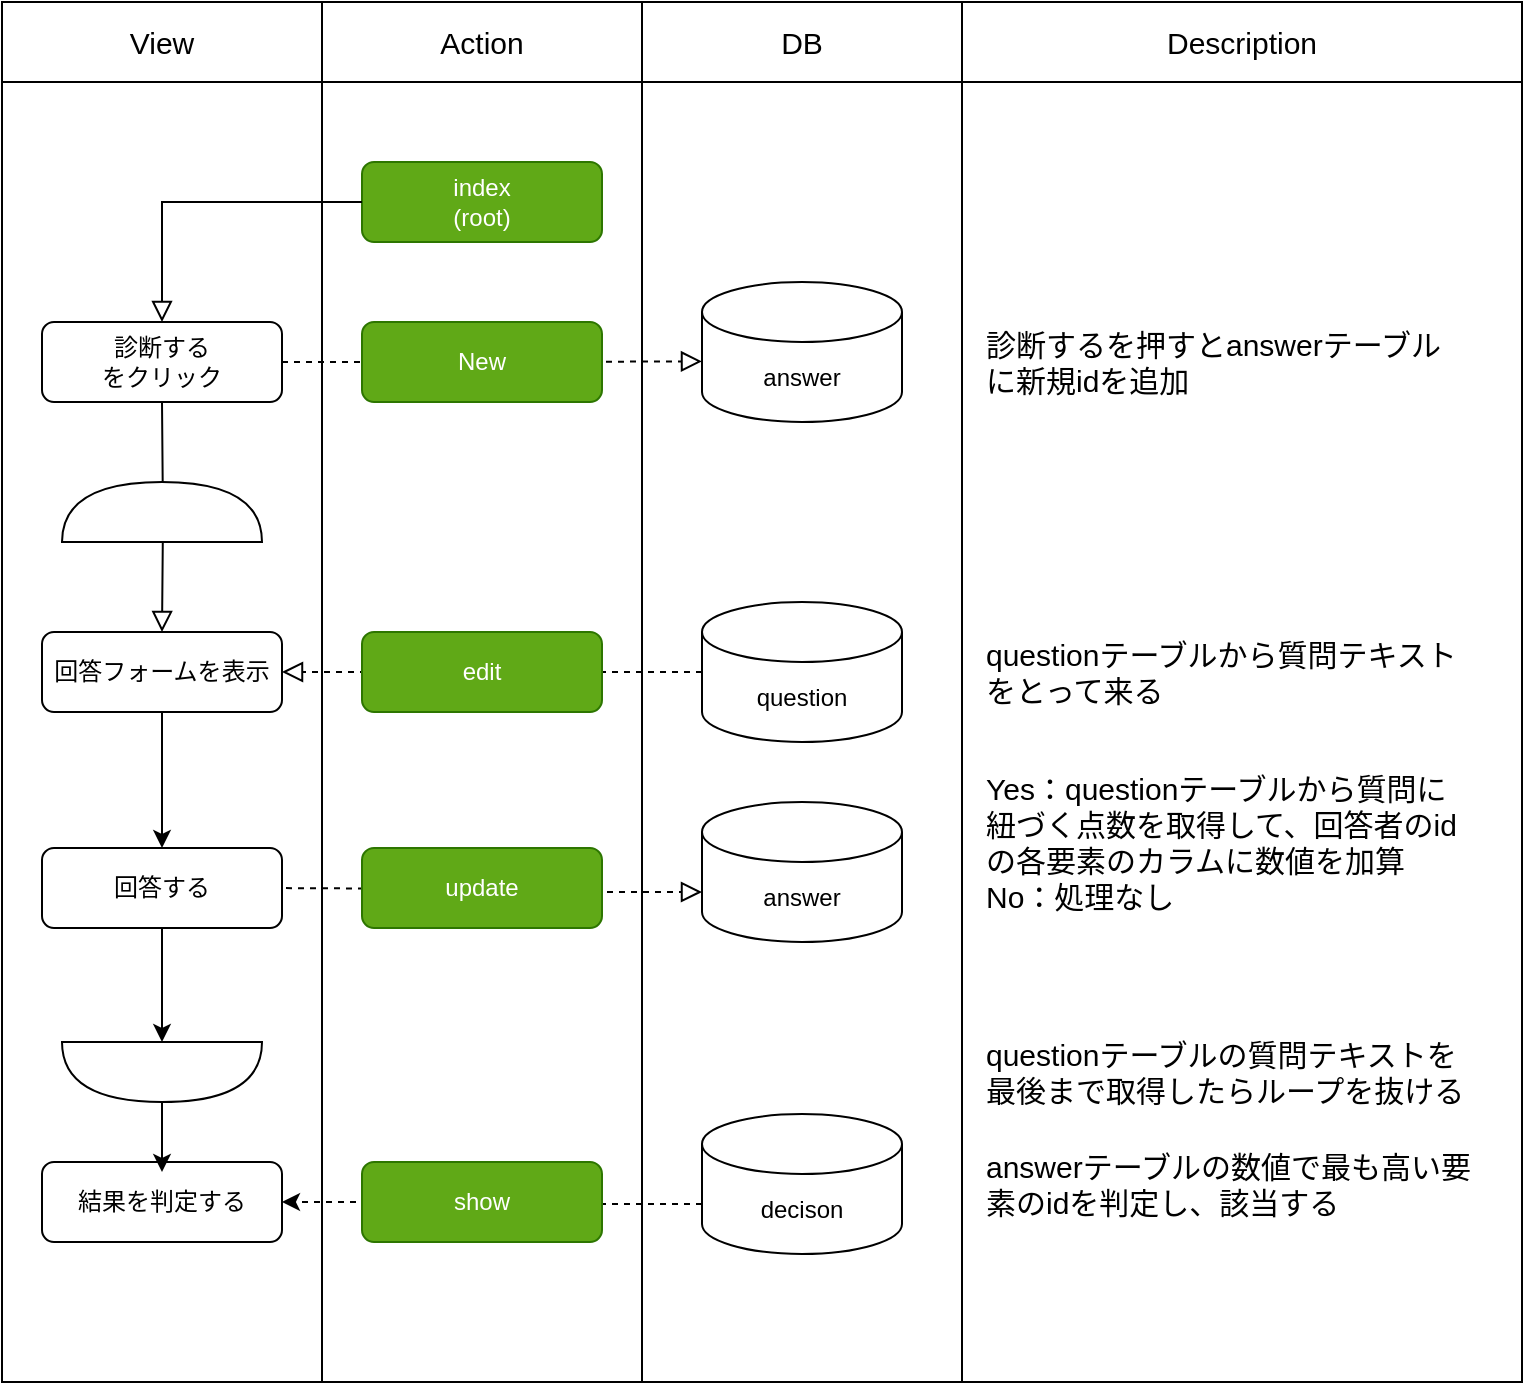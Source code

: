 <mxfile>
    <diagram id="FgsNhrT_MA_IG009KPKZ" name="フロー図">
        <mxGraphModel dx="1136" dy="1725" grid="1" gridSize="10" guides="1" tooltips="1" connect="1" arrows="1" fold="1" page="1" pageScale="1" pageWidth="827" pageHeight="1169" math="0" shadow="0">
            <root>
                <mxCell id="0"/>
                <mxCell id="1" parent="0"/>
                <mxCell id="50" value="" style="rounded=0;whiteSpace=wrap;html=1;" parent="1" vertex="1">
                    <mxGeometry x="320" y="-100" width="160" height="650" as="geometry"/>
                </mxCell>
                <mxCell id="51" value="DB" style="rounded=0;whiteSpace=wrap;html=1;fontSize=15;fontStyle=0;strokeWidth=1;" parent="1" vertex="1">
                    <mxGeometry x="320" y="-140" width="160" height="40" as="geometry"/>
                </mxCell>
                <mxCell id="48" value="" style="rounded=0;whiteSpace=wrap;html=1;" parent="1" vertex="1">
                    <mxGeometry x="160" y="-100" width="160" height="650" as="geometry"/>
                </mxCell>
                <mxCell id="49" value="Action" style="rounded=0;whiteSpace=wrap;html=1;fontSize=15;fontStyle=0;strokeWidth=1;" parent="1" vertex="1">
                    <mxGeometry x="160" y="-140" width="160" height="40" as="geometry"/>
                </mxCell>
                <mxCell id="46" value="" style="rounded=0;whiteSpace=wrap;html=1;" parent="1" vertex="1">
                    <mxGeometry y="-100" width="160" height="650" as="geometry"/>
                </mxCell>
                <mxCell id="4" value="診断する&lt;br&gt;をクリック" style="rounded=1;whiteSpace=wrap;html=1;fontSize=12;glass=0;strokeWidth=1;shadow=0;" parent="1" vertex="1">
                    <mxGeometry x="20" y="20" width="120" height="40" as="geometry"/>
                </mxCell>
                <mxCell id="18" value="index&lt;br&gt;(root)" style="rounded=1;whiteSpace=wrap;html=1;fontSize=12;glass=0;strokeWidth=1;shadow=0;fillColor=#60a917;strokeColor=#2D7600;fontColor=#ffffff;" parent="1" vertex="1">
                    <mxGeometry x="180" y="-60" width="120" height="40" as="geometry"/>
                </mxCell>
                <mxCell id="19" value="" style="rounded=0;html=1;jettySize=auto;orthogonalLoop=1;fontSize=11;endArrow=block;endFill=0;endSize=8;strokeWidth=1;shadow=0;labelBackgroundColor=none;edgeStyle=orthogonalEdgeStyle;entryX=0.5;entryY=0;entryDx=0;entryDy=0;exitX=0;exitY=0.5;exitDx=0;exitDy=0;" parent="1" source="18" target="4" edge="1">
                    <mxGeometry relative="1" as="geometry">
                        <mxPoint x="150" y="50" as="sourcePoint"/>
                        <mxPoint x="390" y="50" as="targetPoint"/>
                    </mxGeometry>
                </mxCell>
                <mxCell id="20" value="回答フォームを表示" style="rounded=1;whiteSpace=wrap;html=1;fontSize=12;glass=0;strokeWidth=1;shadow=0;" parent="1" vertex="1">
                    <mxGeometry x="20" y="175" width="120" height="40" as="geometry"/>
                </mxCell>
                <mxCell id="24" value="answer" style="shape=cylinder3;whiteSpace=wrap;html=1;boundedLbl=1;backgroundOutline=1;size=15;" parent="1" vertex="1">
                    <mxGeometry x="350" width="100" height="70" as="geometry"/>
                </mxCell>
                <mxCell id="25" value="" style="endArrow=classic;html=1;exitX=0.5;exitY=1;exitDx=0;exitDy=0;entryX=0.5;entryY=0;entryDx=0;entryDy=0;" parent="1" source="20" target="80" edge="1">
                    <mxGeometry width="50" height="50" relative="1" as="geometry">
                        <mxPoint x="300" y="345" as="sourcePoint"/>
                        <mxPoint x="80" y="263" as="targetPoint"/>
                    </mxGeometry>
                </mxCell>
                <mxCell id="26" value="" style="rounded=0;html=1;jettySize=auto;orthogonalLoop=1;fontSize=11;endArrow=block;endFill=0;endSize=8;strokeWidth=1;shadow=0;labelBackgroundColor=none;edgeStyle=orthogonalEdgeStyle;exitX=1;exitY=0.5;exitDx=0;exitDy=0;entryX=0;entryY=0;entryDx=0;entryDy=45;entryPerimeter=0;dashed=1;" parent="1" target="27" edge="1">
                    <mxGeometry x="0.333" y="20" relative="1" as="geometry">
                        <mxPoint as="offset"/>
                        <mxPoint x="130" y="303" as="sourcePoint"/>
                        <mxPoint x="180" y="365" as="targetPoint"/>
                    </mxGeometry>
                </mxCell>
                <mxCell id="27" value="answer" style="shape=cylinder3;whiteSpace=wrap;html=1;boundedLbl=1;backgroundOutline=1;size=15;" parent="1" vertex="1">
                    <mxGeometry x="350" y="260" width="100" height="70" as="geometry"/>
                </mxCell>
                <mxCell id="31" value="" style="rounded=0;html=1;jettySize=auto;orthogonalLoop=1;fontSize=11;endArrow=block;endFill=0;endSize=8;strokeWidth=1;shadow=0;labelBackgroundColor=none;edgeStyle=orthogonalEdgeStyle;dashed=1;" parent="1" source="4" edge="1">
                    <mxGeometry x="0.2" y="20" relative="1" as="geometry">
                        <mxPoint as="offset"/>
                        <mxPoint x="300" y="39.71" as="sourcePoint"/>
                        <mxPoint x="350" y="39.71" as="targetPoint"/>
                    </mxGeometry>
                </mxCell>
                <mxCell id="40" value="結果を判定する" style="rounded=1;whiteSpace=wrap;html=1;fontSize=12;glass=0;strokeWidth=1;shadow=0;" parent="1" vertex="1">
                    <mxGeometry x="20" y="440" width="120" height="40" as="geometry"/>
                </mxCell>
                <mxCell id="55" style="edgeStyle=orthogonalEdgeStyle;rounded=0;orthogonalLoop=1;jettySize=auto;html=1;dashed=1;entryX=1;entryY=0.5;entryDx=0;entryDy=0;exitX=0;exitY=0;exitDx=0;exitDy=45;exitPerimeter=0;" parent="1" source="41" target="40" edge="1">
                    <mxGeometry relative="1" as="geometry">
                        <mxPoint x="400" y="790" as="targetPoint"/>
                    </mxGeometry>
                </mxCell>
                <mxCell id="41" value="decison" style="shape=cylinder3;whiteSpace=wrap;html=1;boundedLbl=1;backgroundOutline=1;size=15;" parent="1" vertex="1">
                    <mxGeometry x="350" y="416" width="100" height="70" as="geometry"/>
                </mxCell>
                <mxCell id="45" value="" style="rounded=0;html=1;jettySize=auto;orthogonalLoop=1;fontSize=11;endArrow=block;endFill=0;endSize=8;strokeWidth=1;shadow=0;labelBackgroundColor=none;edgeStyle=orthogonalEdgeStyle;" parent="1" target="20" edge="1">
                    <mxGeometry relative="1" as="geometry">
                        <mxPoint x="80" y="60" as="sourcePoint"/>
                        <mxPoint x="90" y="30" as="targetPoint"/>
                    </mxGeometry>
                </mxCell>
                <mxCell id="47" value="View" style="rounded=0;whiteSpace=wrap;html=1;fontSize=15;fontStyle=0;strokeWidth=1;" parent="1" vertex="1">
                    <mxGeometry y="-140" width="160" height="40" as="geometry"/>
                </mxCell>
                <mxCell id="53" value="question" style="shape=cylinder3;whiteSpace=wrap;html=1;boundedLbl=1;backgroundOutline=1;size=15;" parent="1" vertex="1">
                    <mxGeometry x="350" y="160" width="100" height="70" as="geometry"/>
                </mxCell>
                <mxCell id="54" value="" style="rounded=0;html=1;jettySize=auto;orthogonalLoop=1;fontSize=11;endArrow=block;endFill=0;endSize=8;strokeWidth=1;shadow=0;labelBackgroundColor=none;edgeStyle=orthogonalEdgeStyle;dashed=1;entryX=1;entryY=0.5;entryDx=0;entryDy=0;exitX=0;exitY=0.5;exitDx=0;exitDy=0;exitPerimeter=0;" parent="1" source="53" target="20" edge="1">
                    <mxGeometry x="0.2" y="20" relative="1" as="geometry">
                        <mxPoint as="offset"/>
                        <mxPoint x="140" y="275" as="sourcePoint"/>
                        <mxPoint x="350" y="274.71" as="targetPoint"/>
                    </mxGeometry>
                </mxCell>
                <mxCell id="17" value="New" style="rounded=1;whiteSpace=wrap;html=1;fontSize=12;glass=0;strokeWidth=1;shadow=0;fillColor=#60a917;strokeColor=#2D7600;fontColor=#ffffff;" parent="1" vertex="1">
                    <mxGeometry x="180" y="20" width="120" height="40" as="geometry"/>
                </mxCell>
                <mxCell id="23" value="update" style="rounded=1;whiteSpace=wrap;html=1;fontSize=12;glass=0;strokeWidth=1;shadow=0;fillColor=#60a917;strokeColor=#2D7600;fontColor=#ffffff;" parent="1" vertex="1">
                    <mxGeometry x="180" y="283" width="120" height="40" as="geometry"/>
                </mxCell>
                <mxCell id="57" value="" style="shape=or;whiteSpace=wrap;html=1;direction=north;" parent="1" vertex="1">
                    <mxGeometry x="30" y="100" width="100" height="30" as="geometry"/>
                </mxCell>
                <mxCell id="59" value="" style="shape=or;whiteSpace=wrap;html=1;direction=south;" parent="1" vertex="1">
                    <mxGeometry x="30" y="380" width="100" height="30" as="geometry"/>
                </mxCell>
                <mxCell id="60" value="" style="endArrow=classic;html=1;entryX=0;entryY=0.5;entryDx=0;entryDy=0;entryPerimeter=0;exitX=0.5;exitY=1;exitDx=0;exitDy=0;" parent="1" source="80" target="59" edge="1">
                    <mxGeometry width="50" height="50" relative="1" as="geometry">
                        <mxPoint x="80" y="343" as="sourcePoint"/>
                        <mxPoint x="90" y="273" as="targetPoint"/>
                    </mxGeometry>
                </mxCell>
                <mxCell id="61" value="" style="endArrow=classic;html=1;exitX=1;exitY=0.5;exitDx=0;exitDy=0;exitPerimeter=0;" parent="1" source="59" edge="1">
                    <mxGeometry width="50" height="50" relative="1" as="geometry">
                        <mxPoint x="90" y="353" as="sourcePoint"/>
                        <mxPoint x="80" y="445" as="targetPoint"/>
                    </mxGeometry>
                </mxCell>
                <mxCell id="68" value="" style="endArrow=classic;html=1;dashed=1;exitX=0.5;exitY=1;exitDx=0;exitDy=0;entryX=0.5;entryY=0;entryDx=0;entryDy=0;" parent="1" edge="1">
                    <mxGeometry width="50" height="50" relative="1" as="geometry">
                        <mxPoint x="640" y="425" as="sourcePoint"/>
                        <mxPoint x="720" y="380" as="targetPoint"/>
                    </mxGeometry>
                </mxCell>
                <mxCell id="77" value="show" style="rounded=1;whiteSpace=wrap;html=1;fontSize=12;glass=0;strokeWidth=1;shadow=0;fillColor=#60a917;strokeColor=#2D7600;fontColor=#ffffff;" parent="1" vertex="1">
                    <mxGeometry x="180" y="440" width="120" height="40" as="geometry"/>
                </mxCell>
                <mxCell id="78" value="" style="rounded=0;whiteSpace=wrap;html=1;" parent="1" vertex="1">
                    <mxGeometry x="480" y="-100" width="280" height="650" as="geometry"/>
                </mxCell>
                <mxCell id="79" value="Description" style="rounded=0;whiteSpace=wrap;html=1;fontSize=15;fontStyle=0;strokeWidth=1;" parent="1" vertex="1">
                    <mxGeometry x="480" y="-140" width="280" height="40" as="geometry"/>
                </mxCell>
                <mxCell id="80" value="回答する" style="rounded=1;whiteSpace=wrap;html=1;fontSize=12;glass=0;strokeWidth=1;shadow=0;" parent="1" vertex="1">
                    <mxGeometry x="20" y="283" width="120" height="40" as="geometry"/>
                </mxCell>
                <mxCell id="81" value="診断するを押すとanswerテーブルに新規idを追加" style="text;html=1;strokeColor=none;fillColor=none;align=left;verticalAlign=middle;whiteSpace=wrap;rounded=0;fontSize=15;" parent="1" vertex="1">
                    <mxGeometry x="490" y="30" width="240" height="20" as="geometry"/>
                </mxCell>
                <mxCell id="dSlCVYLaRVzT2mdmK4Ok-81" value="questionテーブルから質問テキストをとって来る" style="text;html=1;strokeColor=none;fillColor=none;align=left;verticalAlign=middle;whiteSpace=wrap;rounded=0;fontSize=15;" parent="1" vertex="1">
                    <mxGeometry x="490" y="185" width="240" height="20" as="geometry"/>
                </mxCell>
                <mxCell id="82" value="Yes：questionテーブルから質問に紐づく点数を取得して、回答者のidの各要素のカラムに数値を加算&lt;br&gt;No：処理なし" style="text;html=1;strokeColor=none;fillColor=none;align=left;verticalAlign=middle;whiteSpace=wrap;rounded=0;fontSize=15;" parent="1" vertex="1">
                    <mxGeometry x="490" y="270" width="240" height="20" as="geometry"/>
                </mxCell>
                <mxCell id="83" value="questionテーブルの質問テキストを最後まで取得したらループを抜ける" style="text;html=1;strokeColor=none;fillColor=none;align=left;verticalAlign=middle;whiteSpace=wrap;rounded=0;fontSize=15;" parent="1" vertex="1">
                    <mxGeometry x="490" y="385" width="250" height="20" as="geometry"/>
                </mxCell>
                <mxCell id="84" value="answerテーブルの数値で最も高い要素のidを判定し、該当する" style="text;html=1;strokeColor=none;fillColor=none;align=left;verticalAlign=middle;whiteSpace=wrap;rounded=0;fontSize=15;" parent="1" vertex="1">
                    <mxGeometry x="490" y="441" width="250" height="20" as="geometry"/>
                </mxCell>
                <mxCell id="85" value="edit" style="rounded=1;whiteSpace=wrap;html=1;fontSize=12;glass=0;strokeWidth=1;shadow=0;fillColor=#60a917;strokeColor=#2D7600;fontColor=#ffffff;" vertex="1" parent="1">
                    <mxGeometry x="180" y="175" width="120" height="40" as="geometry"/>
                </mxCell>
            </root>
        </mxGraphModel>
    </diagram>
    <diagram name="システム構成" id="_SMEU3nUzDGko8Cj6d6P">
        &#xa;        &#xa;&#xa;
        <mxGraphModel dx="2721" dy="1963" grid="1" gridSize="10" guides="1" tooltips="1" connect="1" arrows="1" fold="1" page="1" pageScale="1" pageWidth="827" pageHeight="1169" math="0" shadow="0">
            &#xa;            &#xa;&#xa;
            <root>
                &#xa;                &#xa;&#xa;
                <mxCell id="VF6lBvLrAg-qoQMBoFpq-0"/>
                &#xa;                &#xa;&#xa;
                <mxCell id="VF6lBvLrAg-qoQMBoFpq-1" parent="VF6lBvLrAg-qoQMBoFpq-0"/>
                &#xa;                &#xa;&#xa;
                <mxCell id="Y5mPRf7yb9vBBteBAcXy-2" value="" style="rounded=0;whiteSpace=wrap;html=1;strokeColor=#d79b00;strokeWidth=1;fontSize=15;fillColor=#ffe6cc;" parent="VF6lBvLrAg-qoQMBoFpq-1" vertex="1">
                    &#xa;                    &#xa;&#xa;
                    <mxGeometry y="407.5" width="600" height="232.5" as="geometry"/>
                    &#xa;                    &#xa;&#xa;
                </mxCell>
                &#xa;                &#xa;&#xa;
                <mxCell id="OWcyCvF99msiMdf5tjDg-20" value="" style="rounded=1;whiteSpace=wrap;html=1;fontSize=20;fillColor=#f5f5f5;strokeColor=#666666;fontColor=#333333;" parent="VF6lBvLrAg-qoQMBoFpq-1" vertex="1">
                    &#xa;                    &#xa;&#xa;
                    <mxGeometry x="630" y="-30" width="820" height="670" as="geometry"/>
                    &#xa;                    &#xa;&#xa;
                </mxCell>
                &#xa;                &#xa;&#xa;
                <mxCell id="OWcyCvF99msiMdf5tjDg-40" style="edgeStyle=orthogonalEdgeStyle;rounded=0;orthogonalLoop=1;jettySize=auto;html=1;exitX=0.13;exitY=0.77;exitDx=0;exitDy=0;exitPerimeter=0;entryX=1;entryY=0.75;entryDx=0;entryDy=0;fontSize=20;fontColor=#000000;fillColor=#ffe6cc;strokeColor=#D79B00;" parent="VF6lBvLrAg-qoQMBoFpq-1" source="OWcyCvF99msiMdf5tjDg-38" target="OWcyCvF99msiMdf5tjDg-26" edge="1">
                    &#xa;                    &#xa;&#xa;
                    <mxGeometry relative="1" as="geometry">
                        &#xa;                        &#xa;&#xa;
                        <Array as="points">
                            &#xa;                            &#xa;&#xa;
                            <mxPoint x="710" y="373"/>
                            &#xa;                            &#xa;&#xa;
                            <mxPoint x="710" y="546"/>
                            &#xa;                            &#xa;&#xa;
                        </Array>
                        &#xa;                        &#xa;&#xa;
                    </mxGeometry>
                    &#xa;                    &#xa;&#xa;
                </mxCell>
                &#xa;                &#xa;&#xa;
                <mxCell id="OWcyCvF99msiMdf5tjDg-38" value="" style="ellipse;shape=cloud;whiteSpace=wrap;html=1;fontSize=20;fontColor=#333333;fillColor=#f5f5f5;strokeColor=#666666;" parent="VF6lBvLrAg-qoQMBoFpq-1" vertex="1">
                    &#xa;                    &#xa;&#xa;
                    <mxGeometry x="680" y="144.25" width="704" height="297.5" as="geometry"/>
                    &#xa;                    &#xa;&#xa;
                </mxCell>
                &#xa;                &#xa;&#xa;
                <mxCell id="9ucIkrEOV9Tguw1ZraiF-0" value="" style="rounded=0;whiteSpace=wrap;html=1;strokeColor=#6c8ebf;strokeWidth=1;fontSize=15;labelPosition=center;verticalLabelPosition=middle;align=center;verticalAlign=middle;fillColor=#E0F7FF;" parent="VF6lBvLrAg-qoQMBoFpq-1" vertex="1">
                    &#xa;                    &#xa;&#xa;
                    <mxGeometry y="-22.5" width="600" height="410" as="geometry"/>
                    &#xa;                    &#xa;&#xa;
                </mxCell>
                &#xa;                &#xa;&#xa;
                <mxCell id="OWcyCvF99msiMdf5tjDg-3" value="Text" style="text;html=1;strokeColor=none;fillColor=none;align=center;verticalAlign=middle;whiteSpace=wrap;rounded=0;" parent="VF6lBvLrAg-qoQMBoFpq-1" vertex="1">
                    &#xa;                    &#xa;&#xa;
                    <mxGeometry x="550" y="120" width="40" height="20" as="geometry"/>
                    &#xa;                    &#xa;&#xa;
                </mxCell>
                &#xa;                &#xa;&#xa;
                <mxCell id="OWcyCvF99msiMdf5tjDg-4" value="ローカル" style="text;html=1;strokeColor=none;fillColor=none;align=center;verticalAlign=middle;whiteSpace=wrap;rounded=0;fontStyle=1;fontColor=#000000;fontSize=20;" parent="VF6lBvLrAg-qoQMBoFpq-1" vertex="1">
                    &#xa;                    &#xa;&#xa;
                    <mxGeometry x="255" y="-2.5" width="90" height="20" as="geometry"/>
                    &#xa;                    &#xa;&#xa;
                </mxCell>
                &#xa;                &#xa;&#xa;
                <mxCell id="OWcyCvF99msiMdf5tjDg-5" value="本番環境（Azureクラウド）" style="text;html=1;strokeColor=none;fillColor=none;align=center;verticalAlign=middle;whiteSpace=wrap;rounded=0;fontStyle=1;fontColor=#000000;fontSize=20;" parent="VF6lBvLrAg-qoQMBoFpq-1" vertex="1">
                    &#xa;                    &#xa;&#xa;
                    <mxGeometry x="867" y="215.25" width="330" height="20" as="geometry"/>
                    &#xa;                    &#xa;&#xa;
                </mxCell>
                &#xa;                &#xa;&#xa;
                <mxCell id="OWcyCvF99msiMdf5tjDg-6" value="任意のユーザー" style="text;html=1;strokeColor=none;fillColor=none;align=center;verticalAlign=middle;whiteSpace=wrap;rounded=0;fontStyle=1;fontColor=#000000;fontSize=20;" parent="VF6lBvLrAg-qoQMBoFpq-1" vertex="1">
                    &#xa;                    &#xa;&#xa;
                    <mxGeometry x="227.5" y="427.5" width="145" height="20" as="geometry"/>
                    &#xa;                    &#xa;&#xa;
                </mxCell>
                &#xa;                &#xa;&#xa;
                <mxCell id="OWcyCvF99msiMdf5tjDg-30" style="edgeStyle=orthogonalEdgeStyle;rounded=0;orthogonalLoop=1;jettySize=auto;html=1;exitX=0;exitY=0.25;exitDx=0;exitDy=0;strokeColor=#3399FF;fontSize=20;fontColor=#000000;entryX=1;entryY=0.25;entryDx=0;entryDy=0;" parent="VF6lBvLrAg-qoQMBoFpq-1" source="OWcyCvF99msiMdf5tjDg-13" target="OWcyCvF99msiMdf5tjDg-15" edge="1">
                    &#xa;                    &#xa;&#xa;
                    <mxGeometry relative="1" as="geometry">
                        &#xa;                        &#xa;&#xa;
                        <Array as="points">
                            &#xa;                            &#xa;&#xa;
                            <mxPoint x="320" y="130"/>
                            &#xa;                            &#xa;&#xa;
                            <mxPoint x="320" y="61"/>
                            &#xa;                            &#xa;&#xa;
                        </Array>
                        &#xa;                        &#xa;&#xa;
                    </mxGeometry>
                    &#xa;                    &#xa;&#xa;
                </mxCell>
                &#xa;                &#xa;&#xa;
                <mxCell id="OWcyCvF99msiMdf5tjDg-13" value="" style="image;html=1;image=img/lib/clip_art/computers/MacBook_128x128.png;fontSize=20;fontColor=#000000;" parent="VF6lBvLrAg-qoQMBoFpq-1" vertex="1">
                    &#xa;                    &#xa;&#xa;
                    <mxGeometry x="400" y="104.5" width="117.5" height="101" as="geometry"/>
                    &#xa;                    &#xa;&#xa;
                </mxCell>
                &#xa;                &#xa;&#xa;
                <mxCell id="OWcyCvF99msiMdf5tjDg-34" style="edgeStyle=orthogonalEdgeStyle;rounded=0;orthogonalLoop=1;jettySize=auto;html=1;exitX=0.75;exitY=0;exitDx=0;exitDy=0;entryX=0.75;entryY=1;entryDx=0;entryDy=0;strokeColor=#3399FF;fontSize=20;fontColor=#000000;" parent="VF6lBvLrAg-qoQMBoFpq-1" source="OWcyCvF99msiMdf5tjDg-14" target="OWcyCvF99msiMdf5tjDg-17" edge="1">
                    &#xa;                    &#xa;&#xa;
                    <mxGeometry relative="1" as="geometry"/>
                    &#xa;                    &#xa;&#xa;
                </mxCell>
                &#xa;                &#xa;&#xa;
                <mxCell id="OWcyCvF99msiMdf5tjDg-14" value="" style="image;html=1;image=img/lib/clip_art/computers/Database_128x128.png;fontSize=20;fontColor=#000000;" parent="VF6lBvLrAg-qoQMBoFpq-1" vertex="1">
                    &#xa;                    &#xa;&#xa;
                    <mxGeometry x="60" y="232.75" width="140" height="90" as="geometry"/>
                    &#xa;                    &#xa;&#xa;
                </mxCell>
                &#xa;                &#xa;&#xa;
                <mxCell id="OWcyCvF99msiMdf5tjDg-31" style="edgeStyle=orthogonalEdgeStyle;rounded=0;orthogonalLoop=1;jettySize=auto;html=1;exitX=1;exitY=0.5;exitDx=0;exitDy=0;strokeColor=#3399FF;fontSize=20;fontColor=#000000;entryX=0;entryY=0.5;entryDx=0;entryDy=0;" parent="VF6lBvLrAg-qoQMBoFpq-1" source="OWcyCvF99msiMdf5tjDg-15" target="OWcyCvF99msiMdf5tjDg-13" edge="1">
                    &#xa;                    &#xa;&#xa;
                    <mxGeometry relative="1" as="geometry"/>
                    &#xa;                    &#xa;&#xa;
                </mxCell>
                &#xa;                &#xa;&#xa;
                <mxCell id="OWcyCvF99msiMdf5tjDg-15" value="" style="image;html=1;image=img/lib/clip_art/computers/Server_128x128.png;fontSize=20;fontColor=#000000;" parent="VF6lBvLrAg-qoQMBoFpq-1" vertex="1">
                    &#xa;                    &#xa;&#xa;
                    <mxGeometry x="75" y="39" width="110" height="86" as="geometry"/>
                    &#xa;                    &#xa;&#xa;
                </mxCell>
                &#xa;                &#xa;&#xa;
                <mxCell id="OWcyCvF99msiMdf5tjDg-16" value="端末" style="text;html=1;strokeColor=none;fillColor=none;align=center;verticalAlign=middle;whiteSpace=wrap;rounded=0;fontSize=20;fontColor=#000000;" parent="VF6lBvLrAg-qoQMBoFpq-1" vertex="1">
                    &#xa;                    &#xa;&#xa;
                    <mxGeometry x="413.75" y="215" width="90" height="40" as="geometry"/>
                    &#xa;                    &#xa;&#xa;
                </mxCell>
                &#xa;                &#xa;&#xa;
                <mxCell id="OWcyCvF99msiMdf5tjDg-33" style="edgeStyle=orthogonalEdgeStyle;rounded=0;orthogonalLoop=1;jettySize=auto;html=1;exitX=0.25;exitY=1;exitDx=0;exitDy=0;strokeColor=#3399FF;fontSize=20;fontColor=#000000;entryX=0.25;entryY=0;entryDx=0;entryDy=0;" parent="VF6lBvLrAg-qoQMBoFpq-1" source="OWcyCvF99msiMdf5tjDg-17" target="OWcyCvF99msiMdf5tjDg-14" edge="1">
                    &#xa;                    &#xa;&#xa;
                    <mxGeometry relative="1" as="geometry"/>
                    &#xa;                    &#xa;&#xa;
                </mxCell>
                &#xa;                &#xa;&#xa;
                <mxCell id="OWcyCvF99msiMdf5tjDg-17" value="Webサーバー" style="text;html=1;strokeColor=none;fillColor=none;align=center;verticalAlign=middle;whiteSpace=wrap;rounded=0;fontSize=20;fontColor=#000000;" parent="VF6lBvLrAg-qoQMBoFpq-1" vertex="1">
                    &#xa;                    &#xa;&#xa;
                    <mxGeometry x="60" y="126" width="140" height="40" as="geometry"/>
                    &#xa;                    &#xa;&#xa;
                </mxCell>
                &#xa;                &#xa;&#xa;
                <mxCell id="OWcyCvF99msiMdf5tjDg-18" value="DB" style="text;html=1;strokeColor=none;fillColor=none;align=center;verticalAlign=middle;whiteSpace=wrap;rounded=0;fontSize=20;fontColor=#000000;" parent="VF6lBvLrAg-qoQMBoFpq-1" vertex="1">
                    &#xa;                    &#xa;&#xa;
                    <mxGeometry x="60" y="337.25" width="140" height="40" as="geometry"/>
                    &#xa;                    &#xa;&#xa;
                </mxCell>
                &#xa;                &#xa;&#xa;
                <mxCell id="OWcyCvF99msiMdf5tjDg-21" value="インターネット" style="text;html=1;strokeColor=none;fillColor=none;align=center;verticalAlign=middle;whiteSpace=wrap;rounded=0;fontSize=20;fontColor=#000000;fontStyle=1" parent="VF6lBvLrAg-qoQMBoFpq-1" vertex="1">
                    &#xa;                    &#xa;&#xa;
                    <mxGeometry x="962.5" y="-12.5" width="155" height="40" as="geometry"/>
                    &#xa;                    &#xa;&#xa;
                </mxCell>
                &#xa;                &#xa;&#xa;
                <mxCell id="OWcyCvF99msiMdf5tjDg-22" value="" style="image;html=1;image=img/lib/clip_art/computers/Database_128x128.png;fontSize=20;fontColor=#000000;" parent="VF6lBvLrAg-qoQMBoFpq-1" vertex="1">
                    &#xa;                    &#xa;&#xa;
                    <mxGeometry x="1067" y="258" width="140" height="90" as="geometry"/>
                    &#xa;                    &#xa;&#xa;
                </mxCell>
                &#xa;                &#xa;&#xa;
                <mxCell id="OWcyCvF99msiMdf5tjDg-23" value="" style="image;html=1;image=img/lib/clip_art/computers/Server_128x128.png;fontSize=20;fontColor=#000000;" parent="VF6lBvLrAg-qoQMBoFpq-1" vertex="1">
                    &#xa;                    &#xa;&#xa;
                    <mxGeometry x="872" y="258" width="110" height="86" as="geometry"/>
                    &#xa;                    &#xa;&#xa;
                </mxCell>
                &#xa;                &#xa;&#xa;
                <mxCell id="OWcyCvF99msiMdf5tjDg-24" value="Webサーバー" style="text;html=1;strokeColor=none;fillColor=none;align=center;verticalAlign=middle;whiteSpace=wrap;rounded=0;fontSize=20;fontColor=#000000;" parent="VF6lBvLrAg-qoQMBoFpq-1" vertex="1">
                    &#xa;                    &#xa;&#xa;
                    <mxGeometry x="857" y="345" width="140" height="40" as="geometry"/>
                    &#xa;                    &#xa;&#xa;
                </mxCell>
                &#xa;                &#xa;&#xa;
                <mxCell id="OWcyCvF99msiMdf5tjDg-25" value="DB" style="text;html=1;strokeColor=none;fillColor=none;align=center;verticalAlign=middle;whiteSpace=wrap;rounded=0;fontSize=20;fontColor=#000000;" parent="VF6lBvLrAg-qoQMBoFpq-1" vertex="1">
                    &#xa;                    &#xa;&#xa;
                    <mxGeometry x="1067" y="362.5" width="140" height="40" as="geometry"/>
                    &#xa;                    &#xa;&#xa;
                </mxCell>
                &#xa;                &#xa;&#xa;
                <mxCell id="OWcyCvF99msiMdf5tjDg-35" style="edgeStyle=orthogonalEdgeStyle;rounded=0;orthogonalLoop=1;jettySize=auto;html=1;exitX=1;exitY=0.25;exitDx=0;exitDy=0;entryX=0.16;entryY=0.55;entryDx=0;entryDy=0;fontSize=20;fontColor=#000000;entryPerimeter=0;fillColor=#ffe6cc;strokeColor=#D79B00;" parent="VF6lBvLrAg-qoQMBoFpq-1" source="OWcyCvF99msiMdf5tjDg-26" target="OWcyCvF99msiMdf5tjDg-38" edge="1">
                    &#xa;                    &#xa;&#xa;
                    <mxGeometry relative="1" as="geometry">
                        &#xa;                        &#xa;&#xa;
                        <Array as="points">
                            &#xa;                            &#xa;&#xa;
                            <mxPoint x="670" y="495"/>
                            &#xa;                            &#xa;&#xa;
                            <mxPoint x="670" y="308"/>
                            &#xa;                            &#xa;&#xa;
                        </Array>
                        &#xa;                        &#xa;&#xa;
                    </mxGeometry>
                    &#xa;                    &#xa;&#xa;
                </mxCell>
                &#xa;                &#xa;&#xa;
                <mxCell id="OWcyCvF99msiMdf5tjDg-26" value="" style="image;html=1;image=img/lib/clip_art/computers/MacBook_128x128.png;fontSize=20;fontColor=#000000;" parent="VF6lBvLrAg-qoQMBoFpq-1" vertex="1">
                    &#xa;                    &#xa;&#xa;
                    <mxGeometry x="241.25" y="470" width="117.5" height="101" as="geometry"/>
                    &#xa;                    &#xa;&#xa;
                </mxCell>
                &#xa;                &#xa;&#xa;
                <mxCell id="OWcyCvF99msiMdf5tjDg-27" value="端末" style="text;html=1;strokeColor=none;fillColor=none;align=center;verticalAlign=middle;whiteSpace=wrap;rounded=0;fontSize=20;fontColor=#000000;" parent="VF6lBvLrAg-qoQMBoFpq-1" vertex="1">
                    &#xa;                    &#xa;&#xa;
                    <mxGeometry x="255" y="580.5" width="90" height="40" as="geometry"/>
                    &#xa;                    &#xa;&#xa;
                </mxCell>
                &#xa;                &#xa;&#xa;
                <mxCell id="OWcyCvF99msiMdf5tjDg-41" value="Webブラウザ経由で&lt;br style=&quot;font-size: 15px;&quot;&gt;リクエスト送信" style="rounded=0;whiteSpace=wrap;html=1;fontSize=15;fillColor=#d5e8d4;strokeColor=#82b366;fontColor=#000000;" parent="VF6lBvLrAg-qoQMBoFpq-1" vertex="1">
                    &#xa;                    &#xa;&#xa;
                    <mxGeometry x="370.5" y="20" width="166" height="40" as="geometry"/>
                    &#xa;                    &#xa;&#xa;
                </mxCell>
                &#xa;                &#xa;&#xa;
                <mxCell id="OWcyCvF99msiMdf5tjDg-42" value="" style="endArrow=none;html=1;strokeColor=#82b366;fontSize=15;fontColor=#000000;entryX=0;entryY=0.5;entryDx=0;entryDy=0;fillColor=#d5e8d4;startArrow=diamond;startFill=1;strokeWidth=2;" parent="VF6lBvLrAg-qoQMBoFpq-1" target="OWcyCvF99msiMdf5tjDg-41" edge="1">
                    &#xa;                    &#xa;&#xa;
                    <mxGeometry width="50" height="50" relative="1" as="geometry">
                        &#xa;                        &#xa;&#xa;
                        <mxPoint x="318" y="110" as="sourcePoint"/>
                        &#xa;                        &#xa;&#xa;
                        <mxPoint x="548" y="60" as="targetPoint"/>
                        &#xa;                        &#xa;&#xa;
                    </mxGeometry>
                    &#xa;                    &#xa;&#xa;
                </mxCell>
                &#xa;                &#xa;&#xa;
                <mxCell id="OWcyCvF99msiMdf5tjDg-43" value="リクエストに応じて&lt;br&gt;レスポンス" style="rounded=0;whiteSpace=wrap;html=1;fontSize=15;fillColor=#d5e8d4;strokeColor=#82b366;fontColor=#000000;" parent="VF6lBvLrAg-qoQMBoFpq-1" vertex="1">
                    &#xa;                    &#xa;&#xa;
                    <mxGeometry x="234" y="182.5" width="166" height="37.5" as="geometry"/>
                    &#xa;                    &#xa;&#xa;
                </mxCell>
                &#xa;                &#xa;&#xa;
                <mxCell id="OWcyCvF99msiMdf5tjDg-44" value="" style="endArrow=none;html=1;strokeColor=#82b366;fontSize=15;fontColor=#000000;entryX=0.5;entryY=0;entryDx=0;entryDy=0;fillColor=#d5e8d4;startArrow=diamond;startFill=1;strokeWidth=2;" parent="VF6lBvLrAg-qoQMBoFpq-1" target="OWcyCvF99msiMdf5tjDg-43" edge="1">
                    &#xa;                    &#xa;&#xa;
                    <mxGeometry width="50" height="50" relative="1" as="geometry">
                        &#xa;                        &#xa;&#xa;
                        <mxPoint x="310" y="152" as="sourcePoint"/>
                        &#xa;                        &#xa;&#xa;
                        <mxPoint x="415" y="261" as="targetPoint"/>
                        &#xa;                        &#xa;&#xa;
                    </mxGeometry>
                    &#xa;                    &#xa;&#xa;
                </mxCell>
                &#xa;                &#xa;&#xa;
                <mxCell id="OWcyCvF99msiMdf5tjDg-47" value="&lt;span&gt;・[rails s]コマンドで立ち上げ&lt;br&gt;・Railsの場合、標準ライブラリとしてWEBrickというWebサーバーが内臓されている（ポート番号：3000）&lt;br&gt;・MVCは実質的にサーバー上で稼働し、レスポンスとしてビューを表示する&lt;br&gt;・ローカル環境の端末のIPアドレスは分かっているため、インターネットに接続する必要はない&lt;br&gt;&lt;/span&gt;" style="rounded=0;whiteSpace=wrap;html=1;fontSize=15;fillColor=#d5e8d4;strokeColor=#82b366;fontColor=#000000;align=left;" parent="VF6lBvLrAg-qoQMBoFpq-1" vertex="1">
                    &#xa;                    &#xa;&#xa;
                    <mxGeometry x="-110" y="-150" width="740" height="87.5" as="geometry"/>
                    &#xa;                    &#xa;&#xa;
                </mxCell>
                &#xa;                &#xa;&#xa;
                <mxCell id="OWcyCvF99msiMdf5tjDg-48" value="" style="endArrow=none;html=1;strokeColor=#82b366;fontSize=15;fontColor=#000000;fillColor=#d5e8d4;startArrow=diamond;startFill=1;strokeWidth=2;exitX=0.5;exitY=0;exitDx=0;exitDy=0;entryX=0.25;entryY=1;entryDx=0;entryDy=0;" parent="VF6lBvLrAg-qoQMBoFpq-1" source="OWcyCvF99msiMdf5tjDg-15" target="OWcyCvF99msiMdf5tjDg-47" edge="1">
                    &#xa;                    &#xa;&#xa;
                    <mxGeometry width="50" height="50" relative="1" as="geometry">
                        &#xa;                        &#xa;&#xa;
                        <mxPoint x="70" y="-2.5" as="sourcePoint"/>
                        &#xa;                        &#xa;&#xa;
                        <mxPoint x="300" y="-52.5" as="targetPoint"/>
                        &#xa;                        &#xa;&#xa;
                    </mxGeometry>
                    &#xa;                    &#xa;&#xa;
                </mxCell>
                &#xa;                &#xa;&#xa;
                <mxCell id="OWcyCvF99msiMdf5tjDg-50" value="指定のテーブルから&lt;br&gt;データを抽出" style="rounded=0;whiteSpace=wrap;html=1;fontSize=15;fillColor=#d5e8d4;strokeColor=#82b366;fontColor=#000000;" parent="VF6lBvLrAg-qoQMBoFpq-1" vertex="1">
                    &#xa;                    &#xa;&#xa;
                    <mxGeometry x="204.5" y="276.75" width="155.5" height="43.25" as="geometry"/>
                    &#xa;                    &#xa;&#xa;
                </mxCell>
                &#xa;                &#xa;&#xa;
                <mxCell id="OWcyCvF99msiMdf5tjDg-51" value="" style="endArrow=none;html=1;strokeColor=#82b366;fontSize=15;fontColor=#000000;entryX=0.25;entryY=0;entryDx=0;entryDy=0;fillColor=#d5e8d4;startArrow=diamond;startFill=1;strokeWidth=2;" parent="VF6lBvLrAg-qoQMBoFpq-1" target="OWcyCvF99msiMdf5tjDg-50" edge="1">
                    &#xa;                    &#xa;&#xa;
                    <mxGeometry width="50" height="50" relative="1" as="geometry">
                        &#xa;                        &#xa;&#xa;
                        <mxPoint x="170" y="200" as="sourcePoint"/>
                        &#xa;                        &#xa;&#xa;
                        <mxPoint x="385.5" y="355.25" as="targetPoint"/>
                        &#xa;                        &#xa;&#xa;
                    </mxGeometry>
                    &#xa;                    &#xa;&#xa;
                </mxCell>
                &#xa;                &#xa;&#xa;
                <mxCell id="OWcyCvF99msiMdf5tjDg-52" value="・テーブルごとに作成されたモデルを通じてデータ取得&lt;br&gt;（SQL文を発行する必要があるものの、実際にはモデルがその役割を担う）" style="rounded=0;whiteSpace=wrap;html=1;fontSize=15;fillColor=#d5e8d4;strokeColor=#82b366;fontColor=#000000;align=left;" parent="VF6lBvLrAg-qoQMBoFpq-1" vertex="1">
                    &#xa;                    &#xa;&#xa;
                    <mxGeometry x="-540" y="110" width="520.5" height="47.5" as="geometry"/>
                    &#xa;                    &#xa;&#xa;
                </mxCell>
                &#xa;                &#xa;&#xa;
                <mxCell id="OWcyCvF99msiMdf5tjDg-53" value="" style="endArrow=none;html=1;strokeColor=#82b366;fontSize=15;fontColor=#000000;entryX=1;entryY=0.5;entryDx=0;entryDy=0;fillColor=#d5e8d4;startArrow=diamond;startFill=1;strokeWidth=2;" parent="VF6lBvLrAg-qoQMBoFpq-1" target="OWcyCvF99msiMdf5tjDg-52" edge="1">
                    &#xa;                    &#xa;&#xa;
                    <mxGeometry width="50" height="50" relative="1" as="geometry">
                        &#xa;                        &#xa;&#xa;
                        <mxPoint x="100" y="200" as="sourcePoint"/>
                        &#xa;                        &#xa;&#xa;
                        <mxPoint x="-4.5" y="329.38" as="targetPoint"/>
                        &#xa;                        &#xa;&#xa;
                    </mxGeometry>
                    &#xa;                    &#xa;&#xa;
                </mxCell>
                &#xa;                &#xa;&#xa;
                <mxCell id="OWcyCvF99msiMdf5tjDg-56" value="・データベースは[XXX.sqlite]や[~.mysql]ファイルに格納&lt;br&gt;・[database.yml]はデータベース設定ファイルを指す&lt;br&gt;・DBのGUIツールとして、今回はDB Browser for SQLiteを使用" style="rounded=0;whiteSpace=wrap;html=1;fontSize=15;fillColor=#d5e8d4;strokeColor=#82b366;fontColor=#000000;align=left;" parent="VF6lBvLrAg-qoQMBoFpq-1" vertex="1">
                    &#xa;                    &#xa;&#xa;
                    <mxGeometry x="-470" y="276.75" width="440" height="73.25" as="geometry"/>
                    &#xa;                    &#xa;&#xa;
                </mxCell>
                &#xa;                &#xa;&#xa;
                <mxCell id="OWcyCvF99msiMdf5tjDg-57" value="" style="endArrow=none;html=1;strokeColor=#82b366;fontSize=15;fontColor=#000000;entryX=1;entryY=0.5;entryDx=0;entryDy=0;fillColor=#d5e8d4;startArrow=diamond;startFill=1;strokeWidth=2;exitX=0.143;exitY=0.573;exitDx=0;exitDy=0;exitPerimeter=0;" parent="VF6lBvLrAg-qoQMBoFpq-1" source="OWcyCvF99msiMdf5tjDg-14" target="OWcyCvF99msiMdf5tjDg-56" edge="1">
                    &#xa;                    &#xa;&#xa;
                    <mxGeometry width="50" height="50" relative="1" as="geometry">
                        &#xa;                        &#xa;&#xa;
                        <mxPoint x="60" y="356.75" as="sourcePoint"/>
                        &#xa;                        &#xa;&#xa;
                        <mxPoint x="-44.5" y="486.13" as="targetPoint"/>
                        &#xa;                        &#xa;&#xa;
                    </mxGeometry>
                    &#xa;                    &#xa;&#xa;
                </mxCell>
                &#xa;                &#xa;&#xa;
                <mxCell id="OWcyCvF99msiMdf5tjDg-59" value="リクエストに応じて&lt;br&gt;レスポンス" style="rounded=0;whiteSpace=wrap;html=1;fontSize=15;fillColor=#d5e8d4;strokeColor=#82b366;fontColor=#000000;" parent="VF6lBvLrAg-qoQMBoFpq-1" vertex="1">
                    &#xa;                    &#xa;&#xa;
                    <mxGeometry x="400" y="315.5" width="190" height="44.5" as="geometry"/>
                    &#xa;                    &#xa;&#xa;
                </mxCell>
                &#xa;                &#xa;&#xa;
                <mxCell id="OWcyCvF99msiMdf5tjDg-60" value="" style="endArrow=none;html=1;strokeColor=#82b366;fontSize=15;fontColor=#000000;entryX=0.5;entryY=0;entryDx=0;entryDy=0;fillColor=#d5e8d4;startArrow=diamond;startFill=1;strokeWidth=2;exitX=0.75;exitY=1;exitDx=0;exitDy=0;" parent="VF6lBvLrAg-qoQMBoFpq-1" source="OWcyCvF99msiMdf5tjDg-13" target="OWcyCvF99msiMdf5tjDg-59" edge="1">
                    &#xa;                    &#xa;&#xa;
                    <mxGeometry width="50" height="50" relative="1" as="geometry">
                        &#xa;                        &#xa;&#xa;
                        <mxPoint x="476" y="285" as="sourcePoint"/>
                        &#xa;                        &#xa;&#xa;
                        <mxPoint x="581" y="394" as="targetPoint"/>
                        &#xa;                        &#xa;&#xa;
                    </mxGeometry>
                    &#xa;                    &#xa;&#xa;
                </mxCell>
                &#xa;                &#xa;&#xa;
                <mxCell id="OWcyCvF99msiMdf5tjDg-61" value="&lt;span&gt;端末上(Webブラウザ)で、URLを入力しリクエストを送信すると・・・&lt;br&gt;&amp;nbsp;①URLを解読しリクエスト内容を把握&lt;br&gt;&amp;nbsp;②Webサーバへのリクエスト・メッセージを作成（メソッドはここで使う）&lt;br&gt;&amp;nbsp;③WebサーバーのIPアドレスを特定&lt;br&gt;（詳細には、DNSサーバーにIPを問い合わせレスを受けたり、TCP/IPやUDPのプロトコルを使って通信の確立をしたり諸々実行されている）&lt;br&gt;&amp;nbsp;④Webサーバーにリクエストを送信&lt;br&gt;&amp;nbsp;⑤リクエストに応じた結果がレスポンスとして返って来る（ビューの表示、ファイルのダウンロード etc）&lt;br&gt;&lt;/span&gt;" style="rounded=0;whiteSpace=wrap;html=1;fontSize=15;fillColor=#d5e8d4;strokeColor=#82b366;fontColor=#000000;align=left;" parent="VF6lBvLrAg-qoQMBoFpq-1" vertex="1">
                    &#xa;                    &#xa;&#xa;
                    <mxGeometry x="250" y="670" width="970" height="140" as="geometry"/>
                    &#xa;                    &#xa;&#xa;
                </mxCell>
                &#xa;                &#xa;&#xa;
                <mxCell id="OWcyCvF99msiMdf5tjDg-62" value="" style="endArrow=none;html=1;strokeColor=#82b366;fontSize=15;fontColor=#000000;fillColor=#d5e8d4;startArrow=diamond;startFill=1;strokeWidth=2;entryX=0.25;entryY=0;entryDx=0;entryDy=0;" parent="VF6lBvLrAg-qoQMBoFpq-1" target="OWcyCvF99msiMdf5tjDg-61" edge="1">
                    &#xa;                    &#xa;&#xa;
                    <mxGeometry width="50" height="50" relative="1" as="geometry">
                        &#xa;                        &#xa;&#xa;
                        <mxPoint x="493" y="520" as="sourcePoint"/>
                        &#xa;                        &#xa;&#xa;
                        <mxPoint x="667" y="767.5" as="targetPoint"/>
                        &#xa;                        &#xa;&#xa;
                    </mxGeometry>
                    &#xa;                    &#xa;&#xa;
                </mxCell>
                &#xa;                &#xa;&#xa;
                <mxCell id="OWcyCvF99msiMdf5tjDg-63" value="" style="ellipse;whiteSpace=wrap;html=1;fontSize=15;align=left;fillColor=none;strokeWidth=4;strokeColor=#82B366;" parent="VF6lBvLrAg-qoQMBoFpq-1" vertex="1">
                    &#xa;                    &#xa;&#xa;
                    <mxGeometry x="480" y="470" width="30" height="100" as="geometry"/>
                    &#xa;                    &#xa;&#xa;
                </mxCell>
                &#xa;                &#xa;&#xa;
                <mxCell id="OWcyCvF99msiMdf5tjDg-65" style="edgeStyle=orthogonalEdgeStyle;rounded=0;orthogonalLoop=1;jettySize=auto;html=1;exitX=0.5;exitY=1;exitDx=0;exitDy=0;startArrow=diamond;startFill=1;strokeColor=#3399FF;strokeWidth=2;fontSize=15;fontColor=#000000;" parent="VF6lBvLrAg-qoQMBoFpq-1" source="OWcyCvF99msiMdf5tjDg-59" target="OWcyCvF99msiMdf5tjDg-59" edge="1">
                    &#xa;                    &#xa;&#xa;
                    <mxGeometry relative="1" as="geometry"/>
                    &#xa;                    &#xa;&#xa;
                </mxCell>
                &#xa;                &#xa;&#xa;
                <mxCell id="OWcyCvF99msiMdf5tjDg-66" value="・公開可能なIPアドレスが必要（実際に後悔するはURL）&lt;br&gt;・任意のユーザーがアクセス可能なサーバー&lt;br&gt;・クラウド上(今回はAzure)に用意されたサーバーを使用予定&lt;br&gt;・最終的にはAzure上のWebサーバーにアプリケーション一式を配置(=デプロイ)する必要がある" style="rounded=0;whiteSpace=wrap;html=1;fontSize=15;fillColor=#d5e8d4;strokeColor=#82b366;fontColor=#000000;align=left;" parent="VF6lBvLrAg-qoQMBoFpq-1" vertex="1">
                    &#xa;                    &#xa;&#xa;
                    <mxGeometry x="730" y="447.5" width="660" height="92.75" as="geometry"/>
                    &#xa;                    &#xa;&#xa;
                </mxCell>
                &#xa;                &#xa;&#xa;
                <mxCell id="OWcyCvF99msiMdf5tjDg-67" value="" style="endArrow=none;html=1;strokeColor=#82b366;fontSize=15;fontColor=#000000;entryX=0.25;entryY=0;entryDx=0;entryDy=0;fillColor=#d5e8d4;startArrow=diamond;startFill=1;strokeWidth=2;exitX=0.5;exitY=1;exitDx=0;exitDy=0;" parent="VF6lBvLrAg-qoQMBoFpq-1" source="OWcyCvF99msiMdf5tjDg-24" target="OWcyCvF99msiMdf5tjDg-66" edge="1">
                    &#xa;                    &#xa;&#xa;
                    <mxGeometry width="50" height="50" relative="1" as="geometry">
                        &#xa;                        &#xa;&#xa;
                        <mxPoint x="858.125" y="377.25" as="sourcePoint"/>
                        &#xa;                        &#xa;&#xa;
                        <mxPoint x="951" y="565.75" as="targetPoint"/>
                        &#xa;                        &#xa;&#xa;
                    </mxGeometry>
                    &#xa;                    &#xa;&#xa;
                </mxCell>
                &#xa;                &#xa;&#xa;
                <mxCell id="OWcyCvF99msiMdf5tjDg-68" value="・AzureはMicrosoft社が提供するプラットフォーム（IaaS、PaaS）" style="rounded=0;whiteSpace=wrap;html=1;fontSize=15;fillColor=#d5e8d4;strokeColor=#82b366;fontColor=#000000;align=left;" parent="VF6lBvLrAg-qoQMBoFpq-1" vertex="1">
                    &#xa;                    &#xa;&#xa;
                    <mxGeometry x="720" y="60" width="660" height="71.75" as="geometry"/>
                    &#xa;                    &#xa;&#xa;
                </mxCell>
                &#xa;                &#xa;&#xa;
                <mxCell id="OWcyCvF99msiMdf5tjDg-69" value="" style="endArrow=none;html=1;strokeColor=#82b366;fontSize=15;fontColor=#000000;entryX=0.25;entryY=1;entryDx=0;entryDy=0;fillColor=#d5e8d4;startArrow=diamond;startFill=1;strokeWidth=2;exitX=0.4;exitY=0.1;exitDx=0;exitDy=0;exitPerimeter=0;" parent="VF6lBvLrAg-qoQMBoFpq-1" source="OWcyCvF99msiMdf5tjDg-38" target="OWcyCvF99msiMdf5tjDg-68" edge="1">
                    &#xa;                    &#xa;&#xa;
                    <mxGeometry width="50" height="50" relative="1" as="geometry">
                        &#xa;                        &#xa;&#xa;
                        <mxPoint x="957" y="-2.5" as="sourcePoint"/>
                        &#xa;                        &#xa;&#xa;
                        <mxPoint x="981" y="178.25" as="targetPoint"/>
                        &#xa;                        &#xa;&#xa;
                    </mxGeometry>
                    &#xa;                    &#xa;&#xa;
                </mxCell>
                &#xa;                &#xa;&#xa;
                <mxCell id="OWcyCvF99msiMdf5tjDg-70" value="&lt;font style=&quot;font-size: 15px&quot;&gt;【そもそもクラウドって？】&lt;br&gt;・&lt;span&gt;コンピューティングサービス(サーバー/ストレージ/データベース/ネットワーク/ソフトウェア/分析等) をインターネット (“クラウド”) 経由で配信&lt;br&gt;・つまり自分の環境に上記を構築する必要がない　→　使用する分だけコストを支払うため、運用コストは不要、拡大も柔軟に&lt;br&gt;・ただし、詳細なカスタマイズは不可となる&lt;br&gt;&lt;/span&gt;&lt;/font&gt;" style="rounded=0;whiteSpace=wrap;html=1;fontSize=15;fillColor=#f5f5f5;strokeColor=#666666;fontColor=#333333;align=left;labelBackgroundColor=none;fontFamily=Helvetica;" parent="VF6lBvLrAg-qoQMBoFpq-1" vertex="1">
                    &#xa;                    &#xa;&#xa;
                    <mxGeometry x="670" y="-170" width="1000" height="102.75" as="geometry"/>
                    &#xa;                    &#xa;&#xa;
                </mxCell>
                &#xa;                &#xa;&#xa;
                <mxCell id="OWcyCvF99msiMdf5tjDg-72" style="edgeStyle=orthogonalEdgeStyle;rounded=0;orthogonalLoop=1;jettySize=auto;html=1;exitX=1;exitY=0.25;exitDx=0;exitDy=0;entryX=0.25;entryY=0.25;entryDx=0;entryDy=0;strokeColor=#3399FF;fontSize=20;fontColor=#000000;entryPerimeter=0;" parent="VF6lBvLrAg-qoQMBoFpq-1" source="OWcyCvF99msiMdf5tjDg-13" target="OWcyCvF99msiMdf5tjDg-38" edge="1">
                    &#xa;                    &#xa;&#xa;
                    <mxGeometry relative="1" as="geometry">
                        &#xa;                        &#xa;&#xa;
                        <mxPoint x="368.75" y="505.25" as="sourcePoint"/>
                        &#xa;                        &#xa;&#xa;
                        <mxPoint x="802.64" y="317.875" as="targetPoint"/>
                        &#xa;                        &#xa;&#xa;
                        <Array as="points">
                            &#xa;                            &#xa;&#xa;
                            <mxPoint x="690" y="130"/>
                            &#xa;                            &#xa;&#xa;
                            <mxPoint x="690" y="219"/>
                            &#xa;                            &#xa;&#xa;
                        </Array>
                        &#xa;                        &#xa;&#xa;
                    </mxGeometry>
                    &#xa;                    &#xa;&#xa;
                </mxCell>
                &#xa;                &#xa;&#xa;
                <mxCell id="OWcyCvF99msiMdf5tjDg-73" style="edgeStyle=orthogonalEdgeStyle;rounded=0;orthogonalLoop=1;jettySize=auto;html=1;exitX=0.07;exitY=0.4;exitDx=0;exitDy=0;entryX=1;entryY=0.5;entryDx=0;entryDy=0;strokeColor=#3399FF;fontSize=20;fontColor=#000000;exitPerimeter=0;" parent="VF6lBvLrAg-qoQMBoFpq-1" source="OWcyCvF99msiMdf5tjDg-38" target="OWcyCvF99msiMdf5tjDg-13" edge="1">
                    &#xa;                    &#xa;&#xa;
                    <mxGeometry relative="1" as="geometry">
                        &#xa;                        &#xa;&#xa;
                        <mxPoint x="527.5" y="139.75" as="sourcePoint"/>
                        &#xa;                        &#xa;&#xa;
                        <mxPoint x="866" y="228.625" as="targetPoint"/>
                        &#xa;                        &#xa;&#xa;
                        <Array as="points">
                            &#xa;                            &#xa;&#xa;
                            <mxPoint x="670" y="263"/>
                            &#xa;                            &#xa;&#xa;
                            <mxPoint x="670" y="155"/>
                            &#xa;                            &#xa;&#xa;
                        </Array>
                        &#xa;                        &#xa;&#xa;
                    </mxGeometry>
                    &#xa;                    &#xa;&#xa;
                </mxCell>
                &#xa;                &#xa;&#xa;
            </root>
            &#xa;            &#xa;&#xa;
        </mxGraphModel>
        &#xa;        &#xa;&#xa;
    </diagram>
    <diagram id="FZeYcvQyV5IdzS-VhaNF" name="システム概要図">
        &#xa;        &#xa;&#xa;
        <mxGraphModel dx="1560" dy="654" grid="1" gridSize="10" guides="1" tooltips="1" connect="1" arrows="1" fold="1" page="1" pageScale="1" pageWidth="827" pageHeight="1169" math="0" shadow="0">
            &#xa;            &#xa;&#xa;
            <root>
                &#xa;                &#xa;&#xa;
                <mxCell id="9SEqS0PhAPUOh6vGUfD7-0"/>
                &#xa;                &#xa;&#xa;
                <mxCell id="9SEqS0PhAPUOh6vGUfD7-1" parent="9SEqS0PhAPUOh6vGUfD7-0"/>
                &#xa;                &#xa;&#xa;
                <mxCell id="9SEqS0PhAPUOh6vGUfD7-16" value="" style="rounded=0;whiteSpace=wrap;html=1;strokeColor=#666666;strokeWidth=1;fontSize=15;fillColor=#f5f5f5;fontColor=#333333;" parent="9SEqS0PhAPUOh6vGUfD7-1" vertex="1">
                    &#xa;                    &#xa;&#xa;
                    <mxGeometry y="30" width="830" height="700" as="geometry"/>
                    &#xa;                    &#xa;&#xa;
                </mxCell>
                &#xa;                &#xa;&#xa;
                <mxCell id="9SEqS0PhAPUOh6vGUfD7-6" value="" style="rounded=0;whiteSpace=wrap;html=1;strokeColor=#666666;strokeWidth=1;fontSize=15;fillColor=#f5f5f5;fontColor=#333333;" parent="9SEqS0PhAPUOh6vGUfD7-1" vertex="1">
                    &#xa;                    &#xa;&#xa;
                    <mxGeometry x="450" y="60" width="330" height="630" as="geometry"/>
                    &#xa;                    &#xa;&#xa;
                </mxCell>
                &#xa;                &#xa;&#xa;
                <mxCell id="9SEqS0PhAPUOh6vGUfD7-2" value="" style="rounded=0;whiteSpace=wrap;html=1;strokeColor=#666666;strokeWidth=1;fontSize=15;fillColor=#f5f5f5;fontColor=#333333;" parent="9SEqS0PhAPUOh6vGUfD7-1" vertex="1">
                    &#xa;                    &#xa;&#xa;
                    <mxGeometry x="40" y="60" width="330" height="270" as="geometry"/>
                    &#xa;                    &#xa;&#xa;
                </mxCell>
                &#xa;                &#xa;&#xa;
                <mxCell id="9SEqS0PhAPUOh6vGUfD7-3" value="ローカル&lt;br&gt;（小池・高田）" style="rounded=0;whiteSpace=wrap;html=1;strokeColor=#2D7600;strokeWidth=1;fontSize=15;fillColor=#60a917;fontColor=#ffffff;" parent="9SEqS0PhAPUOh6vGUfD7-1" vertex="1">
                    &#xa;                    &#xa;&#xa;
                    <mxGeometry x="40" y="60" width="120" height="60" as="geometry"/>
                    &#xa;                    &#xa;&#xa;
                </mxCell>
                &#xa;                &#xa;&#xa;
                <mxCell id="9SEqS0PhAPUOh6vGUfD7-7" value="インターネット" style="rounded=0;whiteSpace=wrap;html=1;strokeColor=#2D7600;strokeWidth=1;fontSize=15;fillColor=#60a917;fontColor=#ffffff;" parent="9SEqS0PhAPUOh6vGUfD7-1" vertex="1">
                    &#xa;                    &#xa;&#xa;
                    <mxGeometry x="450" y="60" width="120" height="60" as="geometry"/>
                    &#xa;                    &#xa;&#xa;
                </mxCell>
                &#xa;                &#xa;&#xa;
                <mxCell id="9SEqS0PhAPUOh6vGUfD7-8" value="DB" style="shape=cylinder3;whiteSpace=wrap;html=1;boundedLbl=1;backgroundOutline=1;size=15;strokeColor=#6c8ebf;strokeWidth=1;fontSize=15;fillColor=#dae8fc;fontColor=#000000;" parent="9SEqS0PhAPUOh6vGUfD7-1" vertex="1">
                    &#xa;                    &#xa;&#xa;
                    <mxGeometry x="670" y="80" width="90" height="90" as="geometry"/>
                    &#xa;                    &#xa;&#xa;
                </mxCell>
                &#xa;                &#xa;&#xa;
                <mxCell id="9SEqS0PhAPUOh6vGUfD7-11" value="PC" style="group;" parent="9SEqS0PhAPUOh6vGUfD7-1" vertex="1" connectable="0">
                    &#xa;                    &#xa;&#xa;
                    <mxGeometry x="170" y="164" width="80" height="70" as="geometry"/>
                    &#xa;                    &#xa;&#xa;
                </mxCell>
                &#xa;                &#xa;&#xa;
                <mxCell id="9SEqS0PhAPUOh6vGUfD7-9" value="" style="shape=trapezoid;perimeter=trapezoidPerimeter;whiteSpace=wrap;html=1;fixedSize=1;strokeColor=#6c8ebf;strokeWidth=1;fontSize=15;fillColor=#dae8fc;" parent="9SEqS0PhAPUOh6vGUfD7-11" vertex="1">
                    &#xa;                    &#xa;&#xa;
                    <mxGeometry y="40" width="80" height="30" as="geometry"/>
                    &#xa;                    &#xa;&#xa;
                </mxCell>
                &#xa;                &#xa;&#xa;
                <mxCell id="9SEqS0PhAPUOh6vGUfD7-10" value="PC" style="rounded=0;whiteSpace=wrap;html=1;strokeColor=#6c8ebf;strokeWidth=1;fontSize=15;fillColor=#dae8fc;fontColor=#000000;" parent="9SEqS0PhAPUOh6vGUfD7-11" vertex="1">
                    &#xa;                    &#xa;&#xa;
                    <mxGeometry width="80" height="40" as="geometry"/>
                    &#xa;                    &#xa;&#xa;
                </mxCell>
                &#xa;                &#xa;&#xa;
                <mxCell id="9SEqS0PhAPUOh6vGUfD7-35" style="edgeStyle=orthogonalEdgeStyle;rounded=0;orthogonalLoop=1;jettySize=auto;html=1;exitX=1;exitY=0.5;exitDx=0;exitDy=0;exitPerimeter=0;entryX=0;entryY=0.5;entryDx=0;entryDy=0;entryPerimeter=0;dashed=1;strokeWidth=3;fontSize=15;fontColor=#000000;fillColor=#d80073;strokeColor=#A50040;" parent="9SEqS0PhAPUOh6vGUfD7-1" source="9SEqS0PhAPUOh6vGUfD7-13" target="9SEqS0PhAPUOh6vGUfD7-8" edge="1">
                    &#xa;                    &#xa;&#xa;
                    <mxGeometry relative="1" as="geometry"/>
                    &#xa;                    &#xa;&#xa;
                </mxCell>
                &#xa;                &#xa;&#xa;
                <mxCell id="9SEqS0PhAPUOh6vGUfD7-37" style="edgeStyle=orthogonalEdgeStyle;rounded=0;orthogonalLoop=1;jettySize=auto;html=1;exitX=1;exitY=0.5;exitDx=0;exitDy=0;exitPerimeter=0;entryX=0;entryY=0.5;entryDx=0;entryDy=0;entryPerimeter=0;dashed=1;strokeWidth=3;fontSize=15;fontColor=#000000;fillColor=#d80073;strokeColor=#A50040;" parent="9SEqS0PhAPUOh6vGUfD7-1" source="9SEqS0PhAPUOh6vGUfD7-13" target="9SEqS0PhAPUOh6vGUfD7-14" edge="1">
                    &#xa;                    &#xa;&#xa;
                    <mxGeometry relative="1" as="geometry"/>
                    &#xa;                    &#xa;&#xa;
                </mxCell>
                &#xa;                &#xa;&#xa;
                <mxCell id="9SEqS0PhAPUOh6vGUfD7-13" value="Web" style="shape=cylinder3;whiteSpace=wrap;html=1;boundedLbl=1;backgroundOutline=1;size=15;strokeColor=#6c8ebf;strokeWidth=1;fontSize=15;fillColor=#dae8fc;fontColor=#000000;" parent="9SEqS0PhAPUOh6vGUfD7-1" vertex="1">
                    &#xa;                    &#xa;&#xa;
                    <mxGeometry x="510" y="140" width="90" height="90" as="geometry"/>
                    &#xa;                    &#xa;&#xa;
                </mxCell>
                &#xa;                &#xa;&#xa;
                <mxCell id="9SEqS0PhAPUOh6vGUfD7-14" value="アプリケーション" style="shape=cylinder3;whiteSpace=wrap;html=1;boundedLbl=1;backgroundOutline=1;size=15;strokeColor=#6c8ebf;strokeWidth=1;fontSize=15;fillColor=#dae8fc;fontColor=#000000;" parent="9SEqS0PhAPUOh6vGUfD7-1" vertex="1">
                    &#xa;                    &#xa;&#xa;
                    <mxGeometry x="670" y="230" width="90" height="90" as="geometry"/>
                    &#xa;                    &#xa;&#xa;
                </mxCell>
                &#xa;                &#xa;&#xa;
                <mxCell id="9SEqS0PhAPUOh6vGUfD7-17" value="" style="endArrow=classic;html=1;dashed=1;fontSize=15;fontColor=#000000;" parent="9SEqS0PhAPUOh6vGUfD7-1" edge="1">
                    &#xa;                    &#xa;&#xa;
                    <mxGeometry width="50" height="50" relative="1" as="geometry">
                        &#xa;                        &#xa;&#xa;
                        <mxPoint x="370" y="400" as="sourcePoint"/>
                        &#xa;                        &#xa;&#xa;
                        <mxPoint x="420" y="350" as="targetPoint"/>
                        &#xa;                        &#xa;&#xa;
                    </mxGeometry>
                    &#xa;                    &#xa;&#xa;
                </mxCell>
                &#xa;                &#xa;&#xa;
                <mxCell id="9SEqS0PhAPUOh6vGUfD7-5" value="Azure" style="rounded=0;whiteSpace=wrap;html=1;strokeColor=#2D7600;strokeWidth=1;fontSize=15;fillColor=#60a917;fontColor=#ffffff;" parent="9SEqS0PhAPUOh6vGUfD7-1" vertex="1">
                    &#xa;                    &#xa;&#xa;
                    <mxGeometry x="515" y="370" width="200" height="30" as="geometry"/>
                    &#xa;                    &#xa;&#xa;
                </mxCell>
                &#xa;                &#xa;&#xa;
                <mxCell id="9SEqS0PhAPUOh6vGUfD7-23" value="DB" style="shape=cylinder3;whiteSpace=wrap;html=1;boundedLbl=1;backgroundOutline=1;size=15;strokeColor=#6c8ebf;strokeWidth=1;fontSize=15;fillColor=#dae8fc;fontColor=#000000;" parent="9SEqS0PhAPUOh6vGUfD7-1" vertex="1">
                    &#xa;                    &#xa;&#xa;
                    <mxGeometry x="670" y="430" width="90" height="90" as="geometry"/>
                    &#xa;                    &#xa;&#xa;
                </mxCell>
                &#xa;                &#xa;&#xa;
                <mxCell id="9SEqS0PhAPUOh6vGUfD7-24" value="Web" style="shape=cylinder3;whiteSpace=wrap;html=1;boundedLbl=1;backgroundOutline=1;size=15;strokeColor=#6c8ebf;strokeWidth=1;fontSize=15;fillColor=#dae8fc;fontColor=#000000;" parent="9SEqS0PhAPUOh6vGUfD7-1" vertex="1">
                    &#xa;                    &#xa;&#xa;
                    <mxGeometry x="510" y="490" width="90" height="90" as="geometry"/>
                    &#xa;                    &#xa;&#xa;
                </mxCell>
                &#xa;                &#xa;&#xa;
                <mxCell id="9SEqS0PhAPUOh6vGUfD7-25" value="アプリケーション" style="shape=cylinder3;whiteSpace=wrap;html=1;boundedLbl=1;backgroundOutline=1;size=15;strokeColor=#6c8ebf;strokeWidth=1;fontSize=15;fillColor=#dae8fc;fontColor=#000000;" parent="9SEqS0PhAPUOh6vGUfD7-1" vertex="1">
                    &#xa;                    &#xa;&#xa;
                    <mxGeometry x="670" y="580" width="90" height="90" as="geometry"/>
                    &#xa;                    &#xa;&#xa;
                </mxCell>
                &#xa;                &#xa;&#xa;
                <mxCell id="9SEqS0PhAPUOh6vGUfD7-26" value="" style="rounded=0;whiteSpace=wrap;html=1;strokeColor=#666666;strokeWidth=1;fontSize=15;fillColor=#f5f5f5;fontColor=#333333;" parent="9SEqS0PhAPUOh6vGUfD7-1" vertex="1">
                    &#xa;                    &#xa;&#xa;
                    <mxGeometry x="40" y="380" width="330" height="270" as="geometry"/>
                    &#xa;                    &#xa;&#xa;
                </mxCell>
                &#xa;                &#xa;&#xa;
                <mxCell id="9SEqS0PhAPUOh6vGUfD7-27" value="ローカル&lt;br&gt;（第三者）" style="rounded=0;whiteSpace=wrap;html=1;strokeColor=#2D7600;strokeWidth=1;fontSize=15;fillColor=#60a917;fontColor=#ffffff;" parent="9SEqS0PhAPUOh6vGUfD7-1" vertex="1">
                    &#xa;                    &#xa;&#xa;
                    <mxGeometry x="40" y="380" width="120" height="60" as="geometry"/>
                    &#xa;                    &#xa;&#xa;
                </mxCell>
                &#xa;                &#xa;&#xa;
                <mxCell id="9SEqS0PhAPUOh6vGUfD7-28" value="PC" style="group;" parent="9SEqS0PhAPUOh6vGUfD7-1" vertex="1" connectable="0">
                    &#xa;                    &#xa;&#xa;
                    <mxGeometry x="170" y="515" width="80" height="70" as="geometry"/>
                    &#xa;                    &#xa;&#xa;
                </mxCell>
                &#xa;                &#xa;&#xa;
                <mxCell id="9SEqS0PhAPUOh6vGUfD7-29" value="" style="shape=trapezoid;perimeter=trapezoidPerimeter;whiteSpace=wrap;html=1;fixedSize=1;strokeColor=#6c8ebf;strokeWidth=1;fontSize=15;fillColor=#dae8fc;" parent="9SEqS0PhAPUOh6vGUfD7-28" vertex="1">
                    &#xa;                    &#xa;&#xa;
                    <mxGeometry y="40" width="80" height="30" as="geometry"/>
                    &#xa;                    &#xa;&#xa;
                </mxCell>
                &#xa;                &#xa;&#xa;
                <mxCell id="9SEqS0PhAPUOh6vGUfD7-30" value="PC" style="rounded=0;whiteSpace=wrap;html=1;strokeColor=#6c8ebf;strokeWidth=1;fontSize=15;fillColor=#dae8fc;fontColor=#000000;" parent="9SEqS0PhAPUOh6vGUfD7-28" vertex="1">
                    &#xa;                    &#xa;&#xa;
                    <mxGeometry width="80" height="40" as="geometry"/>
                    &#xa;                    &#xa;&#xa;
                </mxCell>
                &#xa;                &#xa;&#xa;
                <mxCell id="9SEqS0PhAPUOh6vGUfD7-32" value="" style="endArrow=classic;html=1;dashed=1;strokeWidth=3;fontSize=15;fontColor=#000000;" parent="9SEqS0PhAPUOh6vGUfD7-1" edge="1">
                    &#xa;                    &#xa;&#xa;
                    <mxGeometry width="50" height="50" relative="1" as="geometry">
                        &#xa;                        &#xa;&#xa;
                        <mxPoint x="380" y="400" as="sourcePoint"/>
                        &#xa;                        &#xa;&#xa;
                        <mxPoint x="430" y="350" as="targetPoint"/>
                        &#xa;                        &#xa;&#xa;
                    </mxGeometry>
                    &#xa;                    &#xa;&#xa;
                </mxCell>
                &#xa;                &#xa;&#xa;
                <mxCell id="9SEqS0PhAPUOh6vGUfD7-33" style="edgeStyle=orthogonalEdgeStyle;rounded=0;orthogonalLoop=1;jettySize=auto;html=1;exitX=1;exitY=0.5;exitDx=0;exitDy=0;entryX=0;entryY=0.5;entryDx=0;entryDy=0;entryPerimeter=0;dashed=1;strokeWidth=3;fontSize=15;fontColor=#000000;fillColor=#d80073;strokeColor=#A50040;" parent="9SEqS0PhAPUOh6vGUfD7-1" source="9SEqS0PhAPUOh6vGUfD7-10" target="9SEqS0PhAPUOh6vGUfD7-13" edge="1">
                    &#xa;                    &#xa;&#xa;
                    <mxGeometry relative="1" as="geometry"/>
                    &#xa;                    &#xa;&#xa;
                </mxCell>
                &#xa;                &#xa;&#xa;
                <mxCell id="9SEqS0PhAPUOh6vGUfD7-34" value="" style="endArrow=classic;html=1;dashed=1;strokeWidth=3;fontSize=15;fontColor=#000000;" parent="9SEqS0PhAPUOh6vGUfD7-1" edge="1">
                    &#xa;                    &#xa;&#xa;
                    <mxGeometry width="50" height="50" relative="1" as="geometry">
                        &#xa;                        &#xa;&#xa;
                        <mxPoint x="380" y="400" as="sourcePoint"/>
                        &#xa;                        &#xa;&#xa;
                        <mxPoint x="430" y="350" as="targetPoint"/>
                        &#xa;                        &#xa;&#xa;
                    </mxGeometry>
                    &#xa;                    &#xa;&#xa;
                </mxCell>
                &#xa;                &#xa;&#xa;
                <mxCell id="9SEqS0PhAPUOh6vGUfD7-36" value="" style="endArrow=classic;html=1;dashed=1;strokeWidth=3;fontSize=15;fontColor=#000000;" parent="9SEqS0PhAPUOh6vGUfD7-1" edge="1">
                    &#xa;                    &#xa;&#xa;
                    <mxGeometry width="50" height="50" relative="1" as="geometry">
                        &#xa;                        &#xa;&#xa;
                        <mxPoint x="380" y="400" as="sourcePoint"/>
                        &#xa;                        &#xa;&#xa;
                        <mxPoint x="430" y="350" as="targetPoint"/>
                        &#xa;                        &#xa;&#xa;
                    </mxGeometry>
                    &#xa;                    &#xa;&#xa;
                </mxCell>
                &#xa;                &#xa;&#xa;
                <mxCell id="9SEqS0PhAPUOh6vGUfD7-38" value="" style="endArrow=classic;html=1;dashed=1;strokeWidth=3;fontSize=15;fontColor=#000000;" parent="9SEqS0PhAPUOh6vGUfD7-1" edge="1">
                    &#xa;                    &#xa;&#xa;
                    <mxGeometry width="50" height="50" relative="1" as="geometry">
                        &#xa;                        &#xa;&#xa;
                        <mxPoint x="380" y="400" as="sourcePoint"/>
                        &#xa;                        &#xa;&#xa;
                        <mxPoint x="430" y="350" as="targetPoint"/>
                        &#xa;                        &#xa;&#xa;
                    </mxGeometry>
                    &#xa;                    &#xa;&#xa;
                </mxCell>
                &#xa;                &#xa;&#xa;
                <mxCell id="9SEqS0PhAPUOh6vGUfD7-39" style="edgeStyle=orthogonalEdgeStyle;rounded=0;orthogonalLoop=1;jettySize=auto;html=1;exitX=1;exitY=0.5;exitDx=0;exitDy=0;entryX=0;entryY=0.5;entryDx=0;entryDy=0;entryPerimeter=0;dashed=1;strokeWidth=3;fontSize=15;fontColor=#000000;fillColor=#d80073;strokeColor=#A50040;" parent="9SEqS0PhAPUOh6vGUfD7-1" source="9SEqS0PhAPUOh6vGUfD7-30" target="9SEqS0PhAPUOh6vGUfD7-24" edge="1">
                    &#xa;                    &#xa;&#xa;
                    <mxGeometry relative="1" as="geometry"/>
                    &#xa;                    &#xa;&#xa;
                </mxCell>
                &#xa;                &#xa;&#xa;
            </root>
            &#xa;            &#xa;&#xa;
        </mxGraphModel>
        &#xa;        &#xa;&#xa;
    </diagram>
</mxfile>